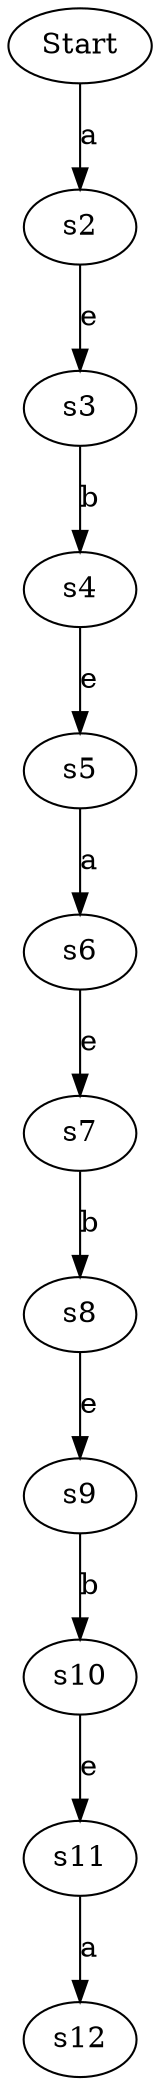 digraph G {
Start
Start->s2[label=a]
s2
s2->s3[label=e]
s3
s3->s4[label=b]
s4
s4->s5[label=e]
s5
s5->s6[label=a]
s6
s6->s7[label=e]
s7
s7->s8[label=b]
s8
s8->s9[label=e]
s9
s9->s10[label=b]
s10
s10->s11[label=e]
s11
s11->s12[label=a]
s12
}